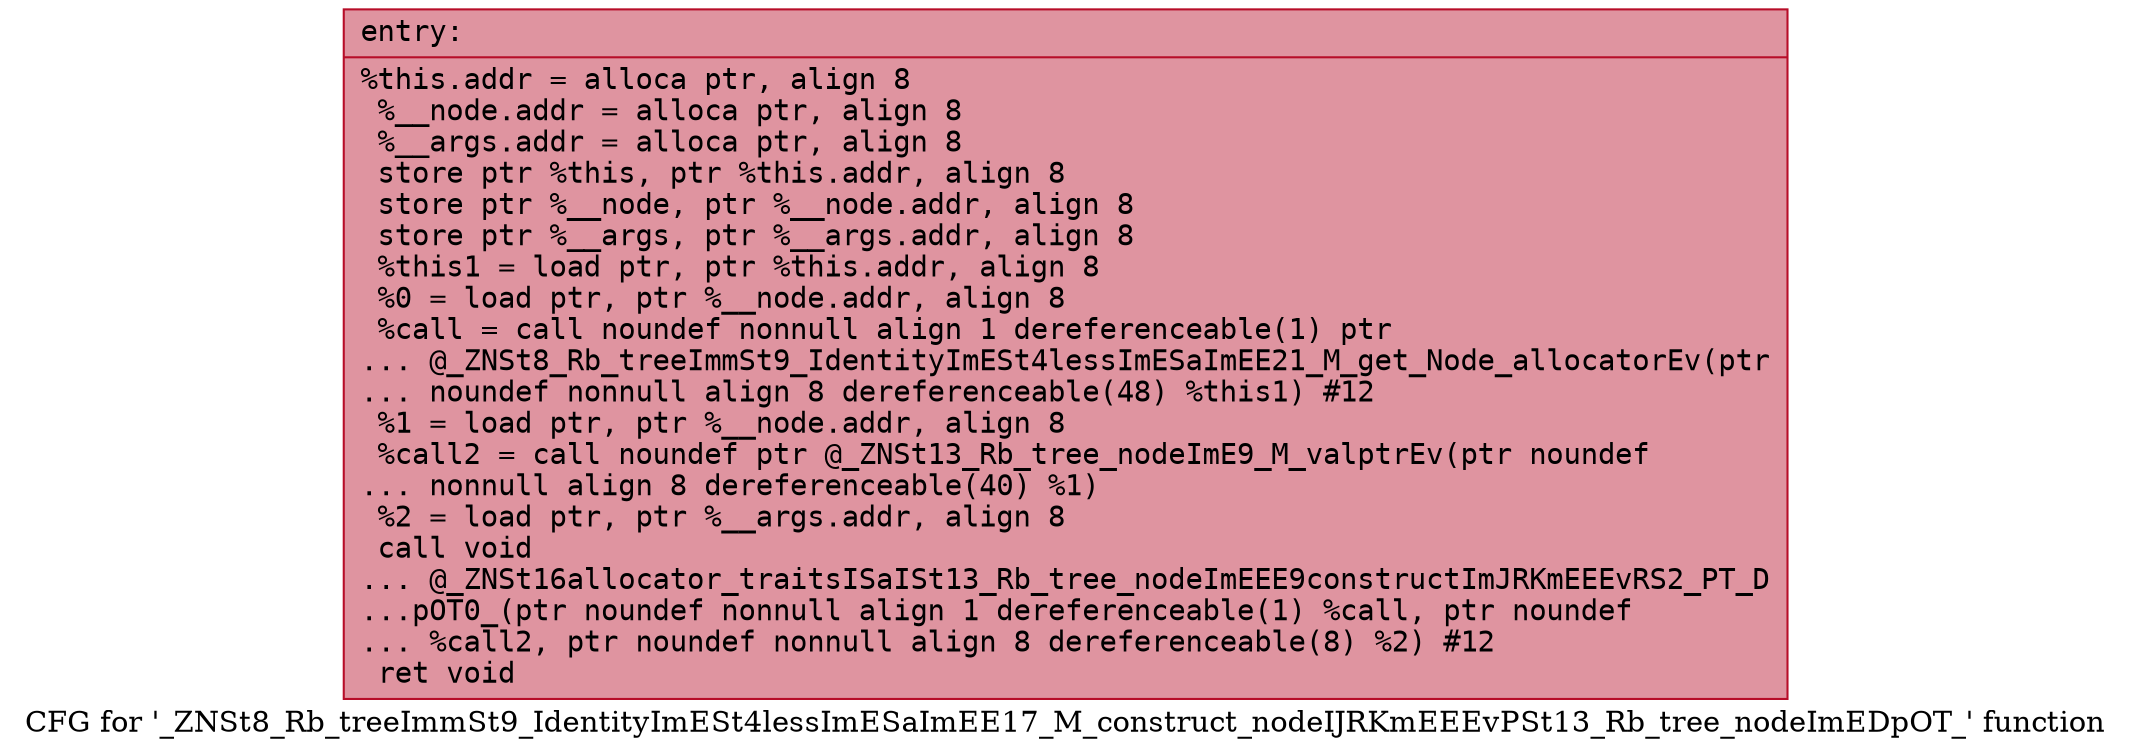 digraph "CFG for '_ZNSt8_Rb_treeImmSt9_IdentityImESt4lessImESaImEE17_M_construct_nodeIJRKmEEEvPSt13_Rb_tree_nodeImEDpOT_' function" {
	label="CFG for '_ZNSt8_Rb_treeImmSt9_IdentityImESt4lessImESaImEE17_M_construct_nodeIJRKmEEEvPSt13_Rb_tree_nodeImEDpOT_' function";

	Node0x563465765040 [shape=record,color="#b70d28ff", style=filled, fillcolor="#b70d2870" fontname="Courier",label="{entry:\l|  %this.addr = alloca ptr, align 8\l  %__node.addr = alloca ptr, align 8\l  %__args.addr = alloca ptr, align 8\l  store ptr %this, ptr %this.addr, align 8\l  store ptr %__node, ptr %__node.addr, align 8\l  store ptr %__args, ptr %__args.addr, align 8\l  %this1 = load ptr, ptr %this.addr, align 8\l  %0 = load ptr, ptr %__node.addr, align 8\l  %call = call noundef nonnull align 1 dereferenceable(1) ptr\l... @_ZNSt8_Rb_treeImmSt9_IdentityImESt4lessImESaImEE21_M_get_Node_allocatorEv(ptr\l... noundef nonnull align 8 dereferenceable(48) %this1) #12\l  %1 = load ptr, ptr %__node.addr, align 8\l  %call2 = call noundef ptr @_ZNSt13_Rb_tree_nodeImE9_M_valptrEv(ptr noundef\l... nonnull align 8 dereferenceable(40) %1)\l  %2 = load ptr, ptr %__args.addr, align 8\l  call void\l... @_ZNSt16allocator_traitsISaISt13_Rb_tree_nodeImEEE9constructImJRKmEEEvRS2_PT_D\l...pOT0_(ptr noundef nonnull align 1 dereferenceable(1) %call, ptr noundef\l... %call2, ptr noundef nonnull align 8 dereferenceable(8) %2) #12\l  ret void\l}"];
}
